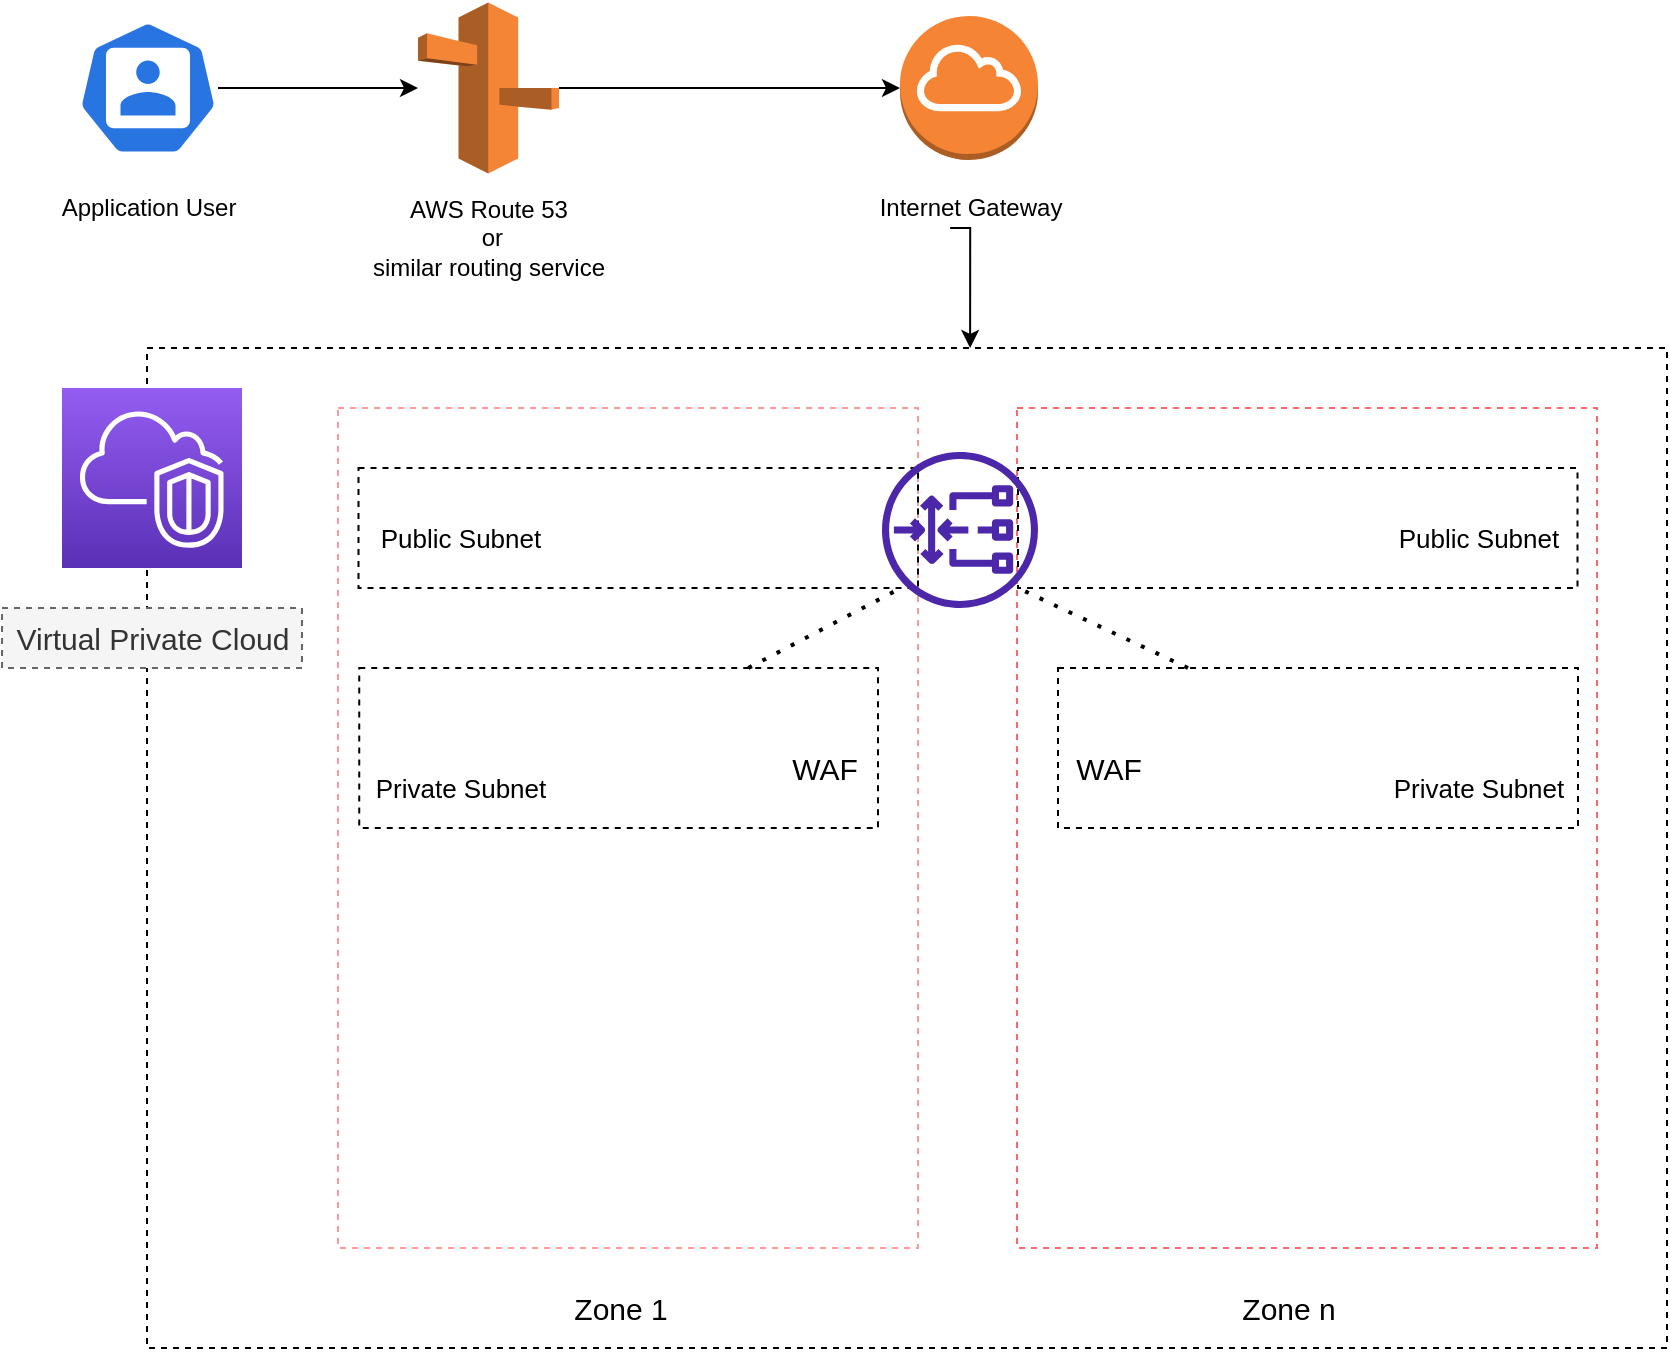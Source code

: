 <mxfile version="17.4.5" type="github"><diagram id="JEsRGRC6VsItbtXo0jKI" name="Page-1"><mxGraphModel dx="946" dy="645" grid="1" gridSize="10" guides="1" tooltips="1" connect="1" arrows="1" fold="1" page="1" pageScale="1" pageWidth="827" pageHeight="1169" math="0" shadow="0"><root><mxCell id="0"/><mxCell id="1" parent="0"/><mxCell id="tBItwVqtaiuMKxa26LUa-4" value="" style="edgeStyle=orthogonalEdgeStyle;rounded=0;orthogonalLoop=1;jettySize=auto;html=1;" edge="1" parent="1" source="tBItwVqtaiuMKxa26LUa-1" target="tBItwVqtaiuMKxa26LUa-3"><mxGeometry relative="1" as="geometry"/></mxCell><mxCell id="tBItwVqtaiuMKxa26LUa-1" value="" style="sketch=0;html=1;dashed=0;whitespace=wrap;fillColor=#2875E2;strokeColor=#ffffff;points=[[0.005,0.63,0],[0.1,0.2,0],[0.9,0.2,0],[0.5,0,0],[0.995,0.63,0],[0.72,0.99,0],[0.5,1,0],[0.28,0.99,0]];shape=mxgraph.kubernetes.icon;prIcon=user" vertex="1" parent="1"><mxGeometry x="40" y="20" width="70" height="80" as="geometry"/></mxCell><mxCell id="tBItwVqtaiuMKxa26LUa-2" value="Application User" style="text;html=1;resizable=0;autosize=1;align=center;verticalAlign=middle;points=[];fillColor=none;strokeColor=none;rounded=0;" vertex="1" parent="1"><mxGeometry x="25" y="110" width="100" height="20" as="geometry"/></mxCell><mxCell id="tBItwVqtaiuMKxa26LUa-7" value="" style="edgeStyle=orthogonalEdgeStyle;rounded=0;orthogonalLoop=1;jettySize=auto;html=1;" edge="1" parent="1" source="tBItwVqtaiuMKxa26LUa-3" target="tBItwVqtaiuMKxa26LUa-6"><mxGeometry relative="1" as="geometry"/></mxCell><mxCell id="tBItwVqtaiuMKxa26LUa-3" value="" style="outlineConnect=0;dashed=0;verticalLabelPosition=bottom;verticalAlign=top;align=center;html=1;shape=mxgraph.aws3.route_53;fillColor=#F58536;gradientColor=none;" vertex="1" parent="1"><mxGeometry x="210" y="17.25" width="70.5" height="85.5" as="geometry"/></mxCell><mxCell id="tBItwVqtaiuMKxa26LUa-5" value="AWS Route 53&lt;br&gt;&amp;nbsp;or &lt;br&gt;similar routing service" style="text;html=1;resizable=0;autosize=1;align=center;verticalAlign=middle;points=[];fillColor=none;strokeColor=none;rounded=0;" vertex="1" parent="1"><mxGeometry x="180.25" y="110" width="130" height="50" as="geometry"/></mxCell><mxCell id="tBItwVqtaiuMKxa26LUa-6" value="" style="outlineConnect=0;dashed=0;verticalLabelPosition=bottom;verticalAlign=top;align=center;html=1;shape=mxgraph.aws3.internet_gateway;fillColor=#F58534;gradientColor=none;" vertex="1" parent="1"><mxGeometry x="451" y="24" width="69" height="72" as="geometry"/></mxCell><mxCell id="tBItwVqtaiuMKxa26LUa-11" value="" style="edgeStyle=orthogonalEdgeStyle;rounded=0;orthogonalLoop=1;jettySize=auto;html=1;" edge="1" parent="1"><mxGeometry relative="1" as="geometry"><mxPoint x="476.059" y="130" as="sourcePoint"/><mxPoint x="486.059" y="190" as="targetPoint"/><Array as="points"><mxPoint x="486" y="130"/></Array></mxGeometry></mxCell><mxCell id="tBItwVqtaiuMKxa26LUa-8" value="Internet Gateway" style="text;html=1;resizable=0;autosize=1;align=center;verticalAlign=middle;points=[];fillColor=none;strokeColor=none;rounded=0;" vertex="1" parent="1"><mxGeometry x="430.5" y="110" width="110" height="20" as="geometry"/></mxCell><mxCell id="tBItwVqtaiuMKxa26LUa-10" value="" style="whiteSpace=wrap;html=1;dashed=1;fillColor=none;" vertex="1" parent="1"><mxGeometry x="74.5" y="190" width="760" height="500" as="geometry"/></mxCell><mxCell id="tBItwVqtaiuMKxa26LUa-14" value="" style="sketch=0;points=[[0,0,0],[0.25,0,0],[0.5,0,0],[0.75,0,0],[1,0,0],[0,1,0],[0.25,1,0],[0.5,1,0],[0.75,1,0],[1,1,0],[0,0.25,0],[0,0.5,0],[0,0.75,0],[1,0.25,0],[1,0.5,0],[1,0.75,0]];outlineConnect=0;fontColor=#232F3E;gradientColor=#945DF2;gradientDirection=north;fillColor=#5A30B5;strokeColor=#ffffff;dashed=0;verticalLabelPosition=bottom;verticalAlign=top;align=center;html=1;fontSize=12;fontStyle=0;aspect=fixed;shape=mxgraph.aws4.resourceIcon;resIcon=mxgraph.aws4.vpc;" vertex="1" parent="1"><mxGeometry x="32" y="210" width="90" height="90" as="geometry"/></mxCell><mxCell id="tBItwVqtaiuMKxa26LUa-15" value="&lt;font style=&quot;font-size: 15px&quot;&gt;Virtual Private Cloud&lt;/font&gt;" style="text;html=1;resizable=0;autosize=1;align=center;verticalAlign=middle;points=[];rounded=0;dashed=1;fontSize=19;fillColor=#f5f5f5;fontColor=#333333;strokeColor=#666666;" vertex="1" parent="1"><mxGeometry x="2" y="320" width="150" height="30" as="geometry"/></mxCell><mxCell id="tBItwVqtaiuMKxa26LUa-17" value="" style="rounded=0;whiteSpace=wrap;html=1;dashed=1;fontSize=15;fillColor=none;strokeColor=#FF9999;" vertex="1" parent="1"><mxGeometry x="170" y="220" width="290" height="420" as="geometry"/></mxCell><mxCell id="tBItwVqtaiuMKxa26LUa-19" value="" style="rounded=0;whiteSpace=wrap;html=1;dashed=1;fontSize=15;fillColor=none;strokeColor=#FF6666;" vertex="1" parent="1"><mxGeometry x="509.5" y="220" width="290" height="420" as="geometry"/></mxCell><mxCell id="tBItwVqtaiuMKxa26LUa-20" style="edgeStyle=orthogonalEdgeStyle;rounded=0;orthogonalLoop=1;jettySize=auto;html=1;exitX=0.5;exitY=1;exitDx=0;exitDy=0;fontSize=15;" edge="1" parent="1" source="tBItwVqtaiuMKxa26LUa-19" target="tBItwVqtaiuMKxa26LUa-19"><mxGeometry relative="1" as="geometry"/></mxCell><mxCell id="tBItwVqtaiuMKxa26LUa-21" style="edgeStyle=orthogonalEdgeStyle;rounded=0;orthogonalLoop=1;jettySize=auto;html=1;exitX=0.5;exitY=1;exitDx=0;exitDy=0;fontSize=15;" edge="1" parent="1" source="tBItwVqtaiuMKxa26LUa-19" target="tBItwVqtaiuMKxa26LUa-19"><mxGeometry relative="1" as="geometry"/></mxCell><mxCell id="tBItwVqtaiuMKxa26LUa-23" value="Zone 1" style="text;html=1;resizable=0;autosize=1;align=center;verticalAlign=middle;points=[];fillColor=none;strokeColor=none;rounded=0;dashed=1;fontSize=15;" vertex="1" parent="1"><mxGeometry x="280.5" y="660" width="60" height="20" as="geometry"/></mxCell><mxCell id="tBItwVqtaiuMKxa26LUa-24" value="Zone n" style="text;html=1;resizable=0;autosize=1;align=center;verticalAlign=middle;points=[];fillColor=none;strokeColor=none;rounded=0;dashed=1;fontSize=15;" vertex="1" parent="1"><mxGeometry x="615" y="660" width="60" height="20" as="geometry"/></mxCell><mxCell id="tBItwVqtaiuMKxa26LUa-26" value="" style="rounded=0;whiteSpace=wrap;html=1;dashed=1;fontSize=17;fillColor=none;" vertex="1" parent="1"><mxGeometry x="180.25" y="250" width="279.75" height="60" as="geometry"/></mxCell><mxCell id="tBItwVqtaiuMKxa26LUa-27" value="Public Subnet" style="text;html=1;resizable=0;autosize=1;align=center;verticalAlign=middle;points=[];fillColor=none;strokeColor=none;rounded=0;dashed=1;fontSize=13;" vertex="1" parent="1"><mxGeometry x="180.62" y="275" width="100" height="20" as="geometry"/></mxCell><mxCell id="tBItwVqtaiuMKxa26LUa-28" value="" style="rounded=0;whiteSpace=wrap;html=1;dashed=1;fontSize=17;fillColor=none;" vertex="1" parent="1"><mxGeometry x="510" y="250" width="279.75" height="60" as="geometry"/></mxCell><mxCell id="tBItwVqtaiuMKxa26LUa-29" value="Public Subnet" style="text;html=1;resizable=0;autosize=1;align=center;verticalAlign=middle;points=[];fillColor=none;strokeColor=none;rounded=0;dashed=1;fontSize=13;" vertex="1" parent="1"><mxGeometry x="689.75" y="275" width="100" height="20" as="geometry"/></mxCell><mxCell id="tBItwVqtaiuMKxa26LUa-30" value="" style="rounded=0;whiteSpace=wrap;html=1;dashed=1;fontSize=17;fillColor=none;" vertex="1" parent="1"><mxGeometry x="180.62" y="350" width="259.38" height="80" as="geometry"/></mxCell><mxCell id="tBItwVqtaiuMKxa26LUa-31" value="" style="rounded=0;whiteSpace=wrap;html=1;dashed=1;fontSize=17;fillColor=none;" vertex="1" parent="1"><mxGeometry x="530" y="350" width="260" height="80" as="geometry"/></mxCell><mxCell id="tBItwVqtaiuMKxa26LUa-32" value="Private Subnet" style="text;html=1;resizable=0;autosize=1;align=center;verticalAlign=middle;points=[];fillColor=none;strokeColor=none;rounded=0;dashed=1;fontSize=13;" vertex="1" parent="1"><mxGeometry x="180.62" y="400" width="100" height="20" as="geometry"/></mxCell><mxCell id="tBItwVqtaiuMKxa26LUa-33" value="Private Subnet" style="text;html=1;resizable=0;autosize=1;align=center;verticalAlign=middle;points=[];fillColor=none;strokeColor=none;rounded=0;dashed=1;fontSize=13;" vertex="1" parent="1"><mxGeometry x="690" y="400" width="100" height="20" as="geometry"/></mxCell><mxCell id="tBItwVqtaiuMKxa26LUa-34" value="" style="shape=image;html=1;verticalAlign=top;verticalLabelPosition=bottom;labelBackgroundColor=#ffffff;imageAspect=0;aspect=fixed;image=https://cdn2.iconfinder.com/data/icons/whcompare-isometric-web-hosting-servers/50/firewall-server-128.png;dashed=1;fontSize=15;strokeColor=#FF6666;" vertex="1" parent="1"><mxGeometry x="336" y="364" width="52" height="52" as="geometry"/></mxCell><mxCell id="tBItwVqtaiuMKxa26LUa-36" value="WAF" style="text;html=1;resizable=0;autosize=1;align=center;verticalAlign=middle;points=[];fillColor=none;strokeColor=none;rounded=0;dashed=1;fontSize=15;" vertex="1" parent="1"><mxGeometry x="388" y="390" width="50" height="20" as="geometry"/></mxCell><mxCell id="tBItwVqtaiuMKxa26LUa-37" value="WAF" style="text;html=1;resizable=0;autosize=1;align=center;verticalAlign=middle;points=[];fillColor=none;strokeColor=none;rounded=0;dashed=1;fontSize=15;" vertex="1" parent="1"><mxGeometry x="530" y="390" width="50" height="20" as="geometry"/></mxCell><mxCell id="tBItwVqtaiuMKxa26LUa-38" value="" style="shape=image;html=1;verticalAlign=top;verticalLabelPosition=bottom;labelBackgroundColor=#ffffff;imageAspect=0;aspect=fixed;image=https://cdn2.iconfinder.com/data/icons/whcompare-isometric-web-hosting-servers/50/firewall-server-128.png;dashed=1;fontSize=15;strokeColor=#FF6666;" vertex="1" parent="1"><mxGeometry x="580" y="364" width="52" height="52" as="geometry"/></mxCell><mxCell id="tBItwVqtaiuMKxa26LUa-46" value="" style="sketch=0;outlineConnect=0;fontColor=#232F3E;gradientColor=none;fillColor=#4D27AA;strokeColor=none;dashed=0;verticalLabelPosition=bottom;verticalAlign=top;align=center;html=1;fontSize=12;fontStyle=0;aspect=fixed;pointerEvents=1;shape=mxgraph.aws4.gateway_load_balancer;" vertex="1" parent="1"><mxGeometry x="442" y="242" width="78" height="78" as="geometry"/></mxCell><mxCell id="tBItwVqtaiuMKxa26LUa-49" value="" style="endArrow=none;dashed=1;html=1;dashPattern=1 3;strokeWidth=2;rounded=0;fontSize=15;exitX=0.75;exitY=0;exitDx=0;exitDy=0;entryX=0.14;entryY=0.862;entryDx=0;entryDy=0;entryPerimeter=0;" edge="1" parent="1" source="tBItwVqtaiuMKxa26LUa-30" target="tBItwVqtaiuMKxa26LUa-46"><mxGeometry width="50" height="50" relative="1" as="geometry"><mxPoint x="403" y="360" as="sourcePoint"/><mxPoint x="453" y="310" as="targetPoint"/></mxGeometry></mxCell><mxCell id="tBItwVqtaiuMKxa26LUa-50" value="" style="endArrow=none;dashed=1;html=1;dashPattern=1 3;strokeWidth=2;rounded=0;fontSize=15;exitX=0.25;exitY=0;exitDx=0;exitDy=0;" edge="1" parent="1" source="tBItwVqtaiuMKxa26LUa-31"><mxGeometry width="50" height="50" relative="1" as="geometry"><mxPoint x="578.717" y="350" as="sourcePoint"/><mxPoint x="510" y="310" as="targetPoint"/></mxGeometry></mxCell></root></mxGraphModel></diagram></mxfile>